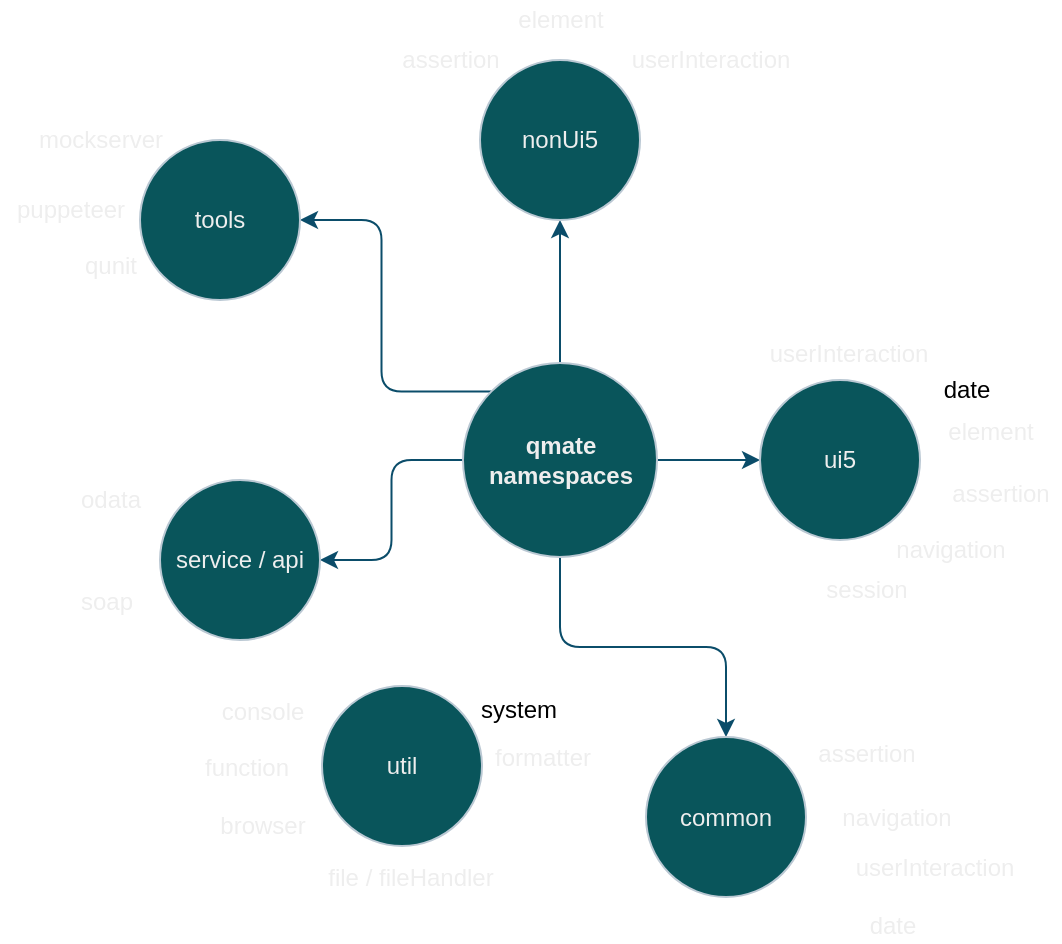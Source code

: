 <mxfile>
    <diagram id="JSFB8S6SOebOoloYSi39" name="Structure">
        <mxGraphModel dx="782" dy="917" grid="0" gridSize="10" guides="1" tooltips="1" connect="1" arrows="1" fold="1" page="1" pageScale="1" pageWidth="850" pageHeight="1100" math="0" shadow="0">
            <root>
                <mxCell id="0"/>
                <mxCell id="1" parent="0"/>
                <mxCell id="11" value="" style="edgeStyle=orthogonalEdgeStyle;orthogonalLoop=1;jettySize=auto;html=1;strokeColor=#0B4D6A;" parent="1" source="2" target="10" edge="1">
                    <mxGeometry relative="1" as="geometry"/>
                </mxCell>
                <mxCell id="14" value="" style="edgeStyle=orthogonalEdgeStyle;orthogonalLoop=1;jettySize=auto;html=1;strokeColor=#0B4D6A;" parent="1" source="2" target="13" edge="1">
                    <mxGeometry relative="1" as="geometry"/>
                </mxCell>
                <mxCell id="16" value="" style="edgeStyle=orthogonalEdgeStyle;orthogonalLoop=1;jettySize=auto;html=1;strokeColor=#0B4D6A;" parent="1" source="2" target="15" edge="1">
                    <mxGeometry relative="1" as="geometry"/>
                </mxCell>
                <mxCell id="28" value="" style="edgeStyle=orthogonalEdgeStyle;orthogonalLoop=1;jettySize=auto;html=1;strokeColor=#0B4D6A;" parent="1" source="2" target="27" edge="1">
                    <mxGeometry relative="1" as="geometry"/>
                </mxCell>
                <mxCell id="50" style="edgeStyle=orthogonalEdgeStyle;orthogonalLoop=1;jettySize=auto;html=1;exitX=0;exitY=0;exitDx=0;exitDy=0;entryX=1;entryY=0.5;entryDx=0;entryDy=0;strokeColor=#0B4D6A;" parent="1" source="2" target="47" edge="1">
                    <mxGeometry relative="1" as="geometry"/>
                </mxCell>
                <mxCell id="2" value="qmate&lt;br&gt;namespaces" style="ellipse;whiteSpace=wrap;html=1;aspect=fixed;fontStyle=1;fillColor=#09555B;strokeColor=#BAC8D3;fontColor=#EEEEEE;" parent="1" vertex="1">
                    <mxGeometry x="361.5" y="331.5" width="97" height="97" as="geometry"/>
                </mxCell>
                <mxCell id="10" value="ui5" style="ellipse;whiteSpace=wrap;html=1;aspect=fixed;fillColor=#09555B;strokeColor=#BAC8D3;fontColor=#EEEEEE;" parent="1" vertex="1">
                    <mxGeometry x="510" y="340" width="80" height="80" as="geometry"/>
                </mxCell>
                <mxCell id="13" value="nonUi5" style="ellipse;whiteSpace=wrap;html=1;aspect=fixed;fillColor=#09555B;strokeColor=#BAC8D3;fontColor=#EEEEEE;" parent="1" vertex="1">
                    <mxGeometry x="370" y="180" width="80" height="80" as="geometry"/>
                </mxCell>
                <mxCell id="15" value="common" style="ellipse;whiteSpace=wrap;html=1;aspect=fixed;fillColor=#09555B;strokeColor=#BAC8D3;fontColor=#EEEEEE;" parent="1" vertex="1">
                    <mxGeometry x="453" y="518.5" width="80" height="80" as="geometry"/>
                </mxCell>
                <mxCell id="19" value="assertion" style="text;html=1;align=center;verticalAlign=middle;resizable=0;points=[];autosize=1;strokeColor=none;fontColor=#EEEEEE;" parent="1" vertex="1">
                    <mxGeometry x="600" y="387" width="60" height="20" as="geometry"/>
                </mxCell>
                <mxCell id="21" value="element" style="text;html=1;align=center;verticalAlign=middle;resizable=0;points=[];autosize=1;strokeColor=none;fontColor=#EEEEEE;" parent="1" vertex="1">
                    <mxGeometry x="598" y="357" width="53" height="17" as="geometry"/>
                </mxCell>
                <mxCell id="22" value="element" style="text;html=1;align=center;verticalAlign=middle;resizable=0;points=[];autosize=1;strokeColor=none;fontColor=#EEEEEE;" parent="1" vertex="1">
                    <mxGeometry x="380" y="150" width="60" height="20" as="geometry"/>
                </mxCell>
                <mxCell id="23" value="assertion" style="text;html=1;align=center;verticalAlign=middle;resizable=0;points=[];autosize=1;strokeColor=none;fontColor=#EEEEEE;" parent="1" vertex="1">
                    <mxGeometry x="325" y="170" width="60" height="20" as="geometry"/>
                </mxCell>
                <mxCell id="25" value="assertion" style="text;html=1;align=center;verticalAlign=middle;resizable=0;points=[];autosize=1;strokeColor=none;fontColor=#EEEEEE;" parent="1" vertex="1">
                    <mxGeometry x="533" y="516.5" width="60" height="20" as="geometry"/>
                </mxCell>
                <mxCell id="27" value="service / api" style="ellipse;whiteSpace=wrap;html=1;aspect=fixed;fillColor=#09555B;strokeColor=#BAC8D3;fontColor=#EEEEEE;" parent="1" vertex="1">
                    <mxGeometry x="210" y="390" width="80" height="80" as="geometry"/>
                </mxCell>
                <mxCell id="29" value="odata" style="text;html=1;align=center;verticalAlign=middle;resizable=0;points=[];autosize=1;strokeColor=none;fontColor=#EEEEEE;" parent="1" vertex="1">
                    <mxGeometry x="160" y="390" width="50" height="20" as="geometry"/>
                </mxCell>
                <mxCell id="30" value="soap" style="text;html=1;align=center;verticalAlign=middle;resizable=0;points=[];autosize=1;strokeColor=none;fontColor=#EEEEEE;" parent="1" vertex="1">
                    <mxGeometry x="163" y="441" width="40" height="20" as="geometry"/>
                </mxCell>
                <mxCell id="33" value="formatter" style="text;html=1;align=center;verticalAlign=middle;resizable=0;points=[];autosize=1;strokeColor=none;fontColor=#EEEEEE;" parent="1" vertex="1">
                    <mxGeometry x="371" y="518.5" width="60" height="20" as="geometry"/>
                </mxCell>
                <mxCell id="34" value="navigation" style="text;html=1;align=center;verticalAlign=middle;resizable=0;points=[];autosize=1;strokeColor=none;fontColor=#EEEEEE;" parent="1" vertex="1">
                    <mxGeometry x="543" y="548.5" width="70" height="20" as="geometry"/>
                </mxCell>
                <mxCell id="35" value="session" style="text;html=1;align=center;verticalAlign=middle;resizable=0;points=[];autosize=1;strokeColor=none;fontColor=#EEEEEE;" parent="1" vertex="1">
                    <mxGeometry x="533" y="435" width="60" height="20" as="geometry"/>
                </mxCell>
                <mxCell id="36" value="userInteraction" style="text;html=1;align=center;verticalAlign=middle;resizable=0;points=[];autosize=1;strokeColor=none;fontColor=#EEEEEE;" parent="1" vertex="1">
                    <mxGeometry x="509" y="318" width="89" height="18" as="geometry"/>
                </mxCell>
                <mxCell id="37" value="userInteraction" style="text;html=1;align=center;verticalAlign=middle;resizable=0;points=[];autosize=1;strokeColor=none;fontColor=#EEEEEE;" parent="1" vertex="1">
                    <mxGeometry x="440" y="170" width="90" height="20" as="geometry"/>
                </mxCell>
                <mxCell id="40" value="browser" style="text;html=1;align=center;verticalAlign=middle;resizable=0;points=[];autosize=1;strokeColor=none;fontColor=#EEEEEE;" parent="1" vertex="1">
                    <mxGeometry x="231" y="553" width="60" height="20" as="geometry"/>
                </mxCell>
                <mxCell id="41" value="console" style="text;html=1;align=center;verticalAlign=middle;resizable=0;points=[];autosize=1;strokeColor=none;fontColor=#EEEEEE;" parent="1" vertex="1">
                    <mxGeometry x="231" y="496" width="60" height="20" as="geometry"/>
                </mxCell>
                <mxCell id="42" value="file / fileHandler" style="text;html=1;align=center;verticalAlign=middle;resizable=0;points=[];autosize=1;strokeColor=none;fontColor=#EEEEEE;" parent="1" vertex="1">
                    <mxGeometry x="285" y="578.5" width="100" height="20" as="geometry"/>
                </mxCell>
                <mxCell id="43" value="function" style="text;html=1;align=center;verticalAlign=middle;resizable=0;points=[];autosize=1;strokeColor=none;fontColor=#EEEEEE;" parent="1" vertex="1">
                    <mxGeometry x="223" y="524" width="60" height="20" as="geometry"/>
                </mxCell>
                <mxCell id="44" value="mockserver" style="text;html=1;align=center;verticalAlign=middle;resizable=0;points=[];autosize=1;strokeColor=none;fontColor=#EEEEEE;" parent="1" vertex="1">
                    <mxGeometry x="140" y="210" width="80" height="20" as="geometry"/>
                </mxCell>
                <mxCell id="47" value="tools" style="ellipse;whiteSpace=wrap;html=1;aspect=fixed;fillColor=#09555B;strokeColor=#BAC8D3;fontColor=#EEEEEE;" parent="1" vertex="1">
                    <mxGeometry x="200" y="220" width="80" height="80" as="geometry"/>
                </mxCell>
                <mxCell id="48" value="puppeteer" style="text;html=1;align=center;verticalAlign=middle;resizable=0;points=[];autosize=1;strokeColor=none;fontColor=#EEEEEE;" parent="1" vertex="1">
                    <mxGeometry x="130" y="245" width="70" height="20" as="geometry"/>
                </mxCell>
                <mxCell id="49" value="qunit" style="text;html=1;align=center;verticalAlign=middle;resizable=0;points=[];autosize=1;strokeColor=none;fontColor=#EEEEEE;" parent="1" vertex="1">
                    <mxGeometry x="165" y="273" width="40" height="20" as="geometry"/>
                </mxCell>
                <mxCell id="51" value="&lt;font&gt;date&lt;/font&gt;" style="text;html=1;align=center;verticalAlign=middle;resizable=0;points=[];autosize=1;strokeColor=none;fontColor=#EEEEEE;" parent="1" vertex="1">
                    <mxGeometry x="559" y="604" width="33" height="17" as="geometry"/>
                </mxCell>
                <mxCell id="53" value="navigation" style="text;html=1;align=center;verticalAlign=middle;resizable=0;points=[];autosize=1;strokeColor=none;fontColor=#EEEEEE;" parent="1" vertex="1">
                    <mxGeometry x="570" y="415" width="70" height="20" as="geometry"/>
                </mxCell>
                <mxCell id="54" value="userInteraction" style="text;html=1;align=center;verticalAlign=middle;resizable=0;points=[];autosize=1;strokeColor=none;fontColor=#EEEEEE;" parent="1" vertex="1">
                    <mxGeometry x="552" y="573.5" width="90" height="20" as="geometry"/>
                </mxCell>
                <mxCell id="55" value="date" style="text;html=1;align=center;verticalAlign=middle;resizable=0;points=[];autosize=1;strokeColor=none;" parent="1" vertex="1">
                    <mxGeometry x="596" y="336" width="33" height="18" as="geometry"/>
                </mxCell>
                <mxCell id="56" value="system" style="text;html=1;align=center;verticalAlign=middle;resizable=0;points=[];autosize=1;strokeColor=none;" vertex="1" parent="1">
                    <mxGeometry x="365" y="496" width="48" height="17" as="geometry"/>
                </mxCell>
                <mxCell id="57" value="util" style="ellipse;whiteSpace=wrap;html=1;aspect=fixed;fillColor=#09555B;strokeColor=#BAC8D3;fontColor=#EEEEEE;" vertex="1" parent="1">
                    <mxGeometry x="291" y="493" width="80" height="80" as="geometry"/>
                </mxCell>
            </root>
        </mxGraphModel>
    </diagram>
</mxfile>